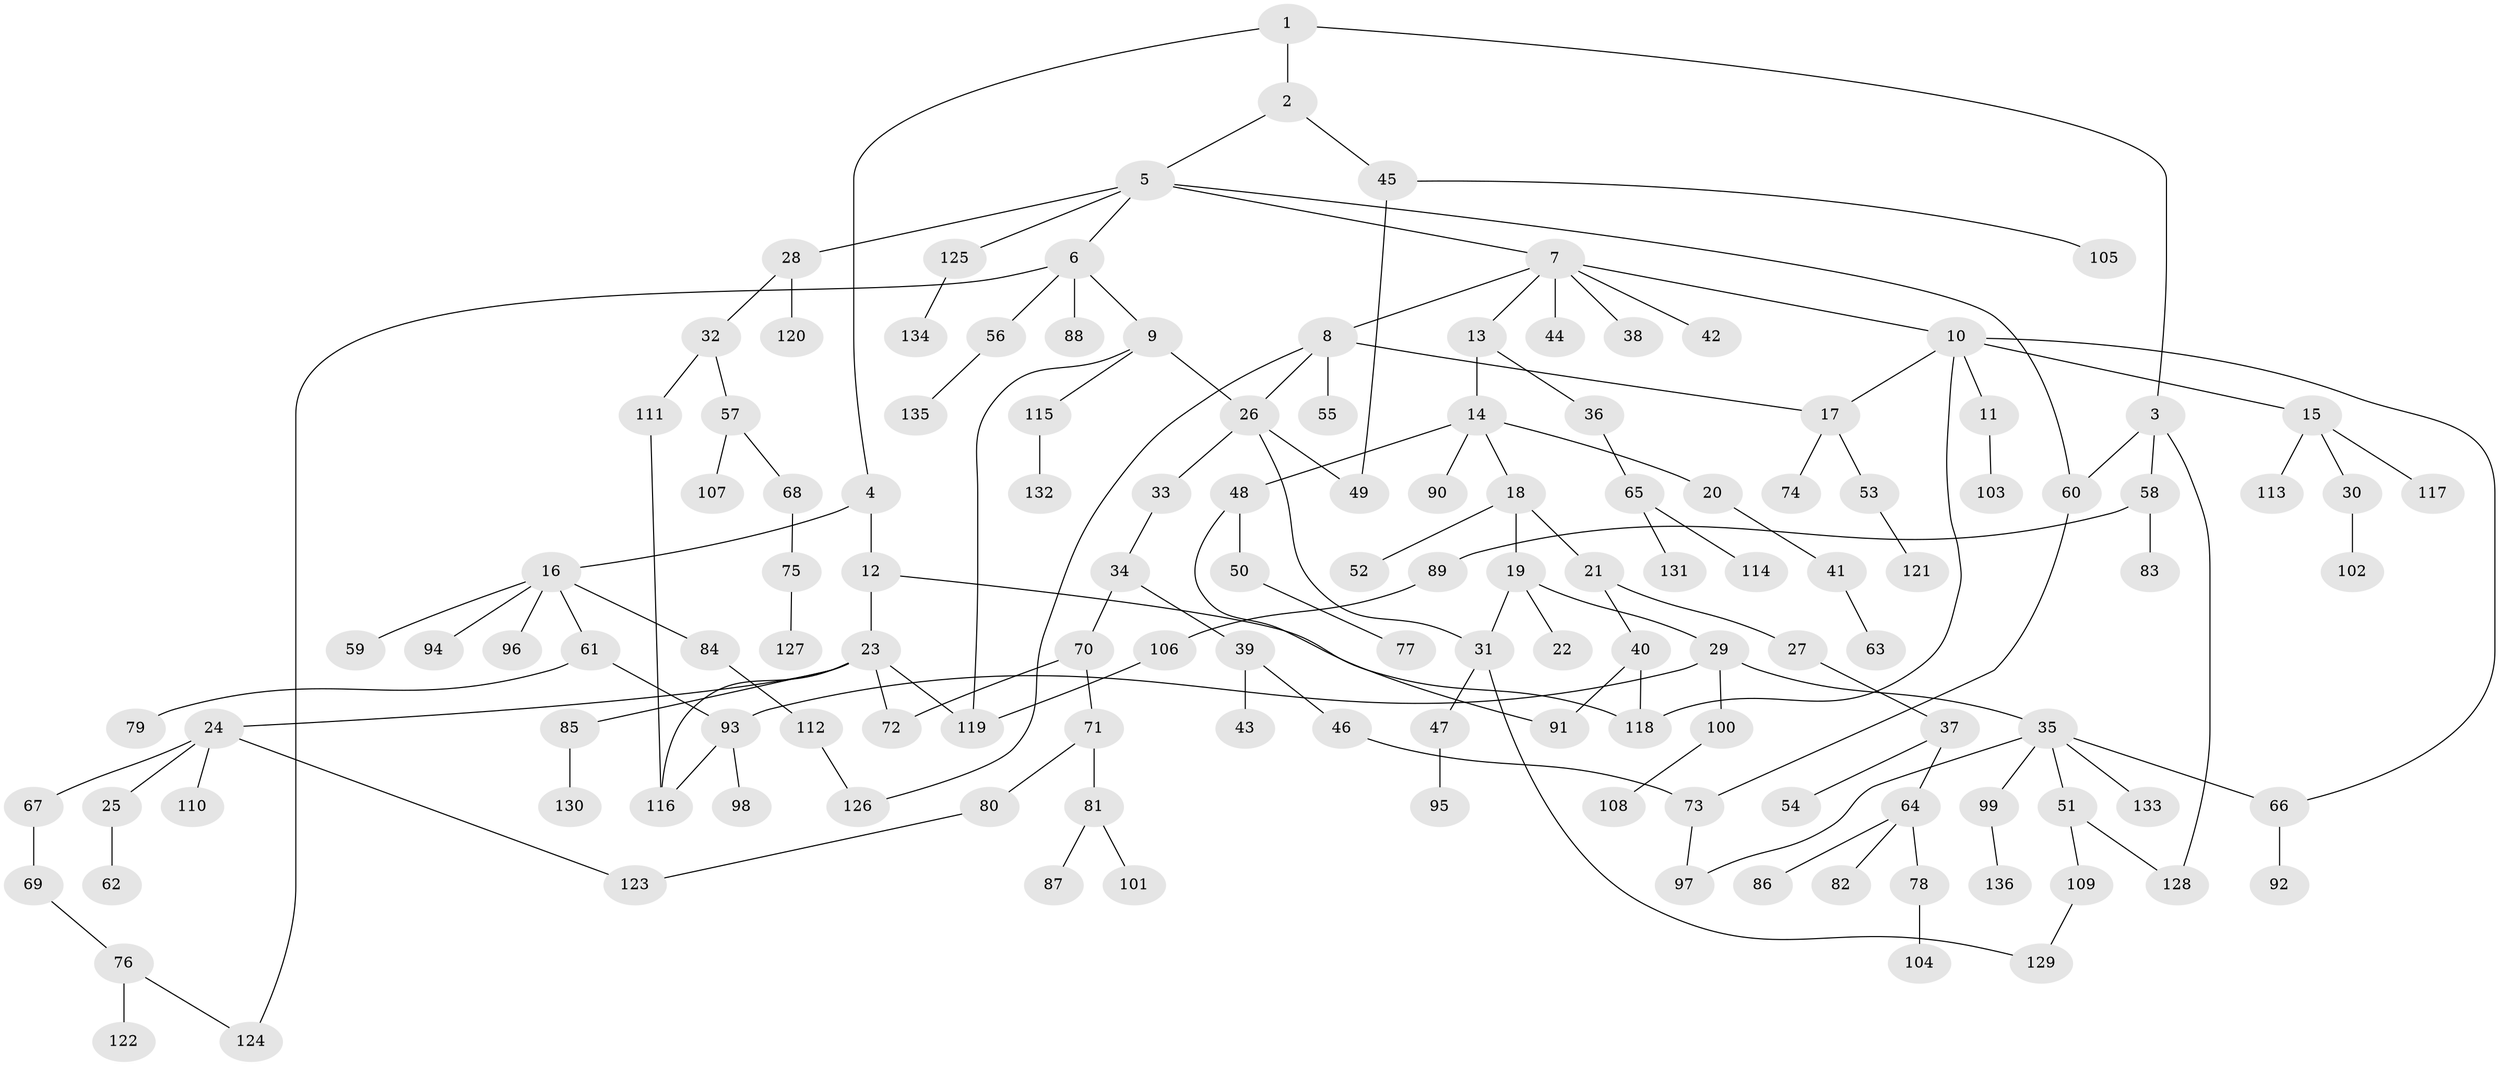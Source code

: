 // coarse degree distribution, {3: 0.21951219512195122, 4: 0.1951219512195122, 5: 0.07317073170731707, 2: 0.21951219512195122, 1: 0.21951219512195122, 9: 0.024390243902439025, 6: 0.04878048780487805}
// Generated by graph-tools (version 1.1) at 2025/36/03/04/25 23:36:13]
// undirected, 136 vertices, 157 edges
graph export_dot {
  node [color=gray90,style=filled];
  1;
  2;
  3;
  4;
  5;
  6;
  7;
  8;
  9;
  10;
  11;
  12;
  13;
  14;
  15;
  16;
  17;
  18;
  19;
  20;
  21;
  22;
  23;
  24;
  25;
  26;
  27;
  28;
  29;
  30;
  31;
  32;
  33;
  34;
  35;
  36;
  37;
  38;
  39;
  40;
  41;
  42;
  43;
  44;
  45;
  46;
  47;
  48;
  49;
  50;
  51;
  52;
  53;
  54;
  55;
  56;
  57;
  58;
  59;
  60;
  61;
  62;
  63;
  64;
  65;
  66;
  67;
  68;
  69;
  70;
  71;
  72;
  73;
  74;
  75;
  76;
  77;
  78;
  79;
  80;
  81;
  82;
  83;
  84;
  85;
  86;
  87;
  88;
  89;
  90;
  91;
  92;
  93;
  94;
  95;
  96;
  97;
  98;
  99;
  100;
  101;
  102;
  103;
  104;
  105;
  106;
  107;
  108;
  109;
  110;
  111;
  112;
  113;
  114;
  115;
  116;
  117;
  118;
  119;
  120;
  121;
  122;
  123;
  124;
  125;
  126;
  127;
  128;
  129;
  130;
  131;
  132;
  133;
  134;
  135;
  136;
  1 -- 2;
  1 -- 3;
  1 -- 4;
  2 -- 5;
  2 -- 45;
  3 -- 58;
  3 -- 60;
  3 -- 128;
  4 -- 12;
  4 -- 16;
  5 -- 6;
  5 -- 7;
  5 -- 28;
  5 -- 125;
  5 -- 60;
  6 -- 9;
  6 -- 56;
  6 -- 88;
  6 -- 124;
  7 -- 8;
  7 -- 10;
  7 -- 13;
  7 -- 38;
  7 -- 42;
  7 -- 44;
  8 -- 17;
  8 -- 55;
  8 -- 126;
  8 -- 26;
  9 -- 26;
  9 -- 115;
  9 -- 119;
  10 -- 11;
  10 -- 15;
  10 -- 17;
  10 -- 118;
  10 -- 66;
  11 -- 103;
  12 -- 23;
  12 -- 118;
  13 -- 14;
  13 -- 36;
  14 -- 18;
  14 -- 20;
  14 -- 48;
  14 -- 90;
  15 -- 30;
  15 -- 113;
  15 -- 117;
  16 -- 59;
  16 -- 61;
  16 -- 84;
  16 -- 94;
  16 -- 96;
  17 -- 53;
  17 -- 74;
  18 -- 19;
  18 -- 21;
  18 -- 52;
  19 -- 22;
  19 -- 29;
  19 -- 31;
  20 -- 41;
  21 -- 27;
  21 -- 40;
  23 -- 24;
  23 -- 72;
  23 -- 85;
  23 -- 119;
  23 -- 116;
  24 -- 25;
  24 -- 67;
  24 -- 110;
  24 -- 123;
  25 -- 62;
  26 -- 33;
  26 -- 49;
  26 -- 31;
  27 -- 37;
  28 -- 32;
  28 -- 120;
  29 -- 35;
  29 -- 93;
  29 -- 100;
  30 -- 102;
  31 -- 47;
  31 -- 129;
  32 -- 57;
  32 -- 111;
  33 -- 34;
  34 -- 39;
  34 -- 70;
  35 -- 51;
  35 -- 66;
  35 -- 99;
  35 -- 133;
  35 -- 97;
  36 -- 65;
  37 -- 54;
  37 -- 64;
  39 -- 43;
  39 -- 46;
  40 -- 118;
  40 -- 91;
  41 -- 63;
  45 -- 105;
  45 -- 49;
  46 -- 73;
  47 -- 95;
  48 -- 50;
  48 -- 91;
  50 -- 77;
  51 -- 109;
  51 -- 128;
  53 -- 121;
  56 -- 135;
  57 -- 68;
  57 -- 107;
  58 -- 83;
  58 -- 89;
  60 -- 73;
  61 -- 79;
  61 -- 93;
  64 -- 78;
  64 -- 82;
  64 -- 86;
  65 -- 114;
  65 -- 131;
  66 -- 92;
  67 -- 69;
  68 -- 75;
  69 -- 76;
  70 -- 71;
  70 -- 72;
  71 -- 80;
  71 -- 81;
  73 -- 97;
  75 -- 127;
  76 -- 122;
  76 -- 124;
  78 -- 104;
  80 -- 123;
  81 -- 87;
  81 -- 101;
  84 -- 112;
  85 -- 130;
  89 -- 106;
  93 -- 98;
  93 -- 116;
  99 -- 136;
  100 -- 108;
  106 -- 119;
  109 -- 129;
  111 -- 116;
  112 -- 126;
  115 -- 132;
  125 -- 134;
}
